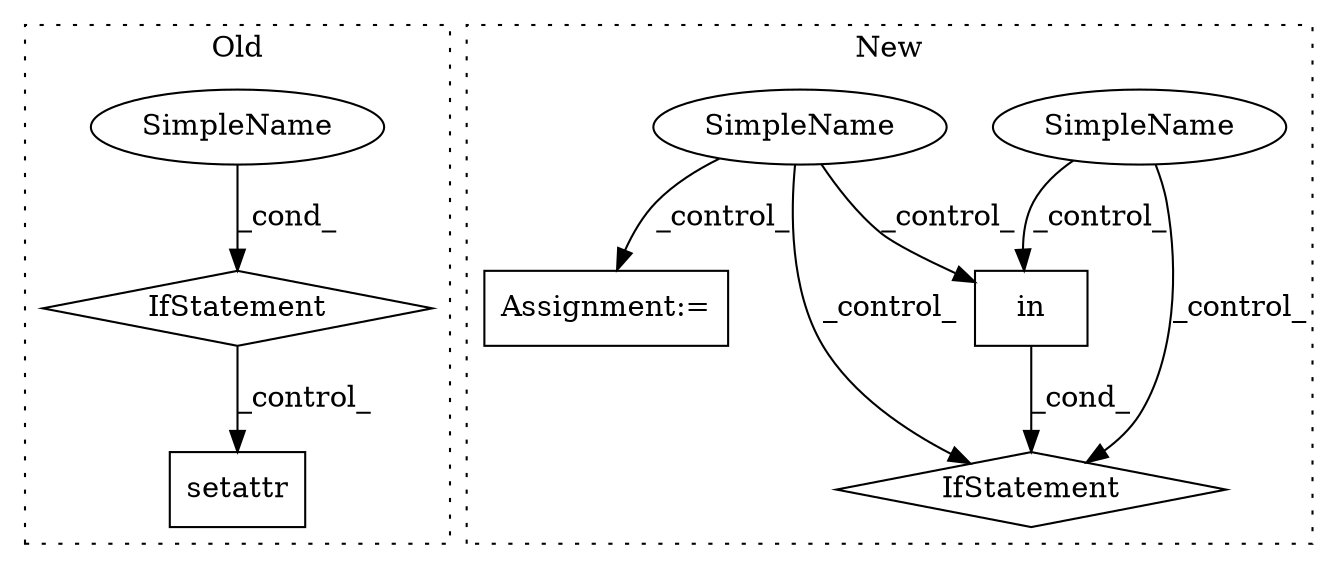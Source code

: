 digraph G {
subgraph cluster0 {
1 [label="setattr" a="32" s="286,340" l="8,1" shape="box"];
4 [label="IfStatement" a="25" s="191,276" l="4,2" shape="diamond"];
5 [label="SimpleName" a="42" s="" l="" shape="ellipse"];
label = "Old";
style="dotted";
}
subgraph cluster1 {
2 [label="in" a="105" s="377" l="18" shape="box"];
3 [label="IfStatement" a="25" s="367,395" l="10,2" shape="diamond"];
6 [label="SimpleName" a="42" s="" l="" shape="ellipse"];
7 [label="SimpleName" a="42" s="" l="" shape="ellipse"];
8 [label="Assignment:=" a="7" s="614" l="1" shape="box"];
label = "New";
style="dotted";
}
2 -> 3 [label="_cond_"];
4 -> 1 [label="_control_"];
5 -> 4 [label="_cond_"];
6 -> 3 [label="_control_"];
6 -> 2 [label="_control_"];
7 -> 8 [label="_control_"];
7 -> 2 [label="_control_"];
7 -> 3 [label="_control_"];
}